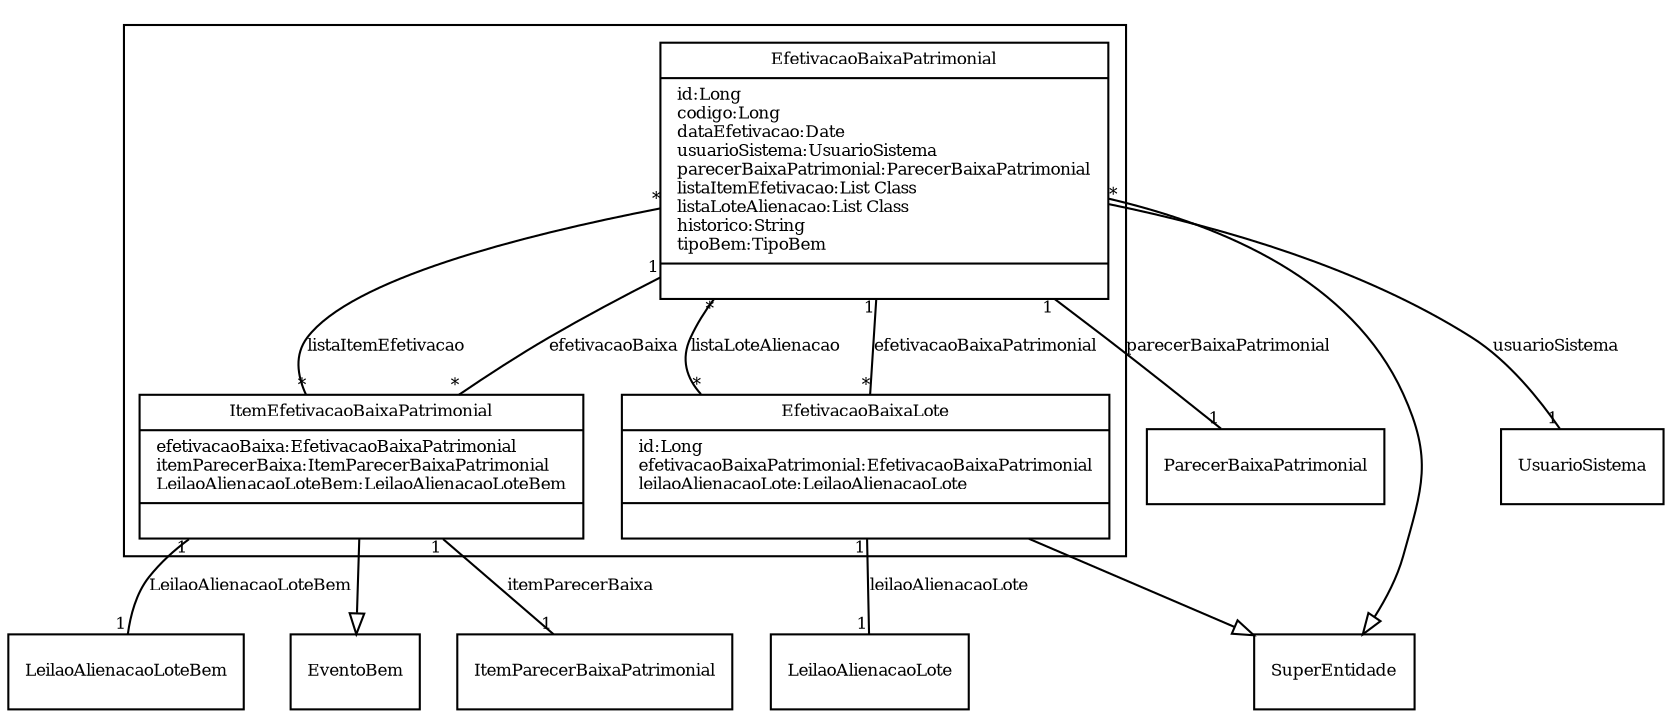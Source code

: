 digraph G{
fontname = "Times-Roman"
fontsize = 8

node [
        fontname = "Times-Roman"
        fontsize = 8
        shape = "record"
]

edge [
        fontname = "Times-Roman"
        fontsize = 8
]

subgraph clusterEFETIVACAO_DA_BAIXA_DE_BEM_IMOVEL
{
EfetivacaoBaixaPatrimonial [label = "{EfetivacaoBaixaPatrimonial|id:Long\lcodigo:Long\ldataEfetivacao:Date\lusuarioSistema:UsuarioSistema\lparecerBaixaPatrimonial:ParecerBaixaPatrimonial\llistaItemEfetivacao:List Class\llistaLoteAlienacao:List Class\lhistorico:String\ltipoBem:TipoBem\l|\l}"]
ItemEfetivacaoBaixaPatrimonial [label = "{ItemEfetivacaoBaixaPatrimonial|efetivacaoBaixa:EfetivacaoBaixaPatrimonial\litemParecerBaixa:ItemParecerBaixaPatrimonial\lLeilaoAlienacaoLoteBem:LeilaoAlienacaoLoteBem\l|\l}"]
EfetivacaoBaixaLote [label = "{EfetivacaoBaixaLote|id:Long\lefetivacaoBaixaPatrimonial:EfetivacaoBaixaPatrimonial\lleilaoAlienacaoLote:LeilaoAlienacaoLote\l|\l}"]
}
edge [arrowhead = "none" headlabel = "1" taillabel = "*"] EfetivacaoBaixaPatrimonial -> UsuarioSistema [label = "usuarioSistema"]
edge [arrowhead = "none" headlabel = "1" taillabel = "1"] EfetivacaoBaixaPatrimonial -> ParecerBaixaPatrimonial [label = "parecerBaixaPatrimonial"]
edge [arrowhead = "none" headlabel = "*" taillabel = "*"] EfetivacaoBaixaPatrimonial -> ItemEfetivacaoBaixaPatrimonial [label = "listaItemEfetivacao"]
edge [arrowhead = "none" headlabel = "*" taillabel = "*"] EfetivacaoBaixaPatrimonial -> EfetivacaoBaixaLote [label = "listaLoteAlienacao"]
edge [ arrowhead = "empty" headlabel = "" taillabel = ""] EfetivacaoBaixaPatrimonial -> SuperEntidade
edge [arrowhead = "none" headlabel = "1" taillabel = "*"] ItemEfetivacaoBaixaPatrimonial -> EfetivacaoBaixaPatrimonial [label = "efetivacaoBaixa"]
edge [arrowhead = "none" headlabel = "1" taillabel = "1"] ItemEfetivacaoBaixaPatrimonial -> ItemParecerBaixaPatrimonial [label = "itemParecerBaixa"]
edge [arrowhead = "none" headlabel = "1" taillabel = "1"] ItemEfetivacaoBaixaPatrimonial -> LeilaoAlienacaoLoteBem [label = "LeilaoAlienacaoLoteBem"]
edge [ arrowhead = "empty" headlabel = "" taillabel = ""] ItemEfetivacaoBaixaPatrimonial -> EventoBem
edge [arrowhead = "none" headlabel = "1" taillabel = "*"] EfetivacaoBaixaLote -> EfetivacaoBaixaPatrimonial [label = "efetivacaoBaixaPatrimonial"]
edge [arrowhead = "none" headlabel = "1" taillabel = "1"] EfetivacaoBaixaLote -> LeilaoAlienacaoLote [label = "leilaoAlienacaoLote"]
edge [ arrowhead = "empty" headlabel = "" taillabel = ""] EfetivacaoBaixaLote -> SuperEntidade
}
